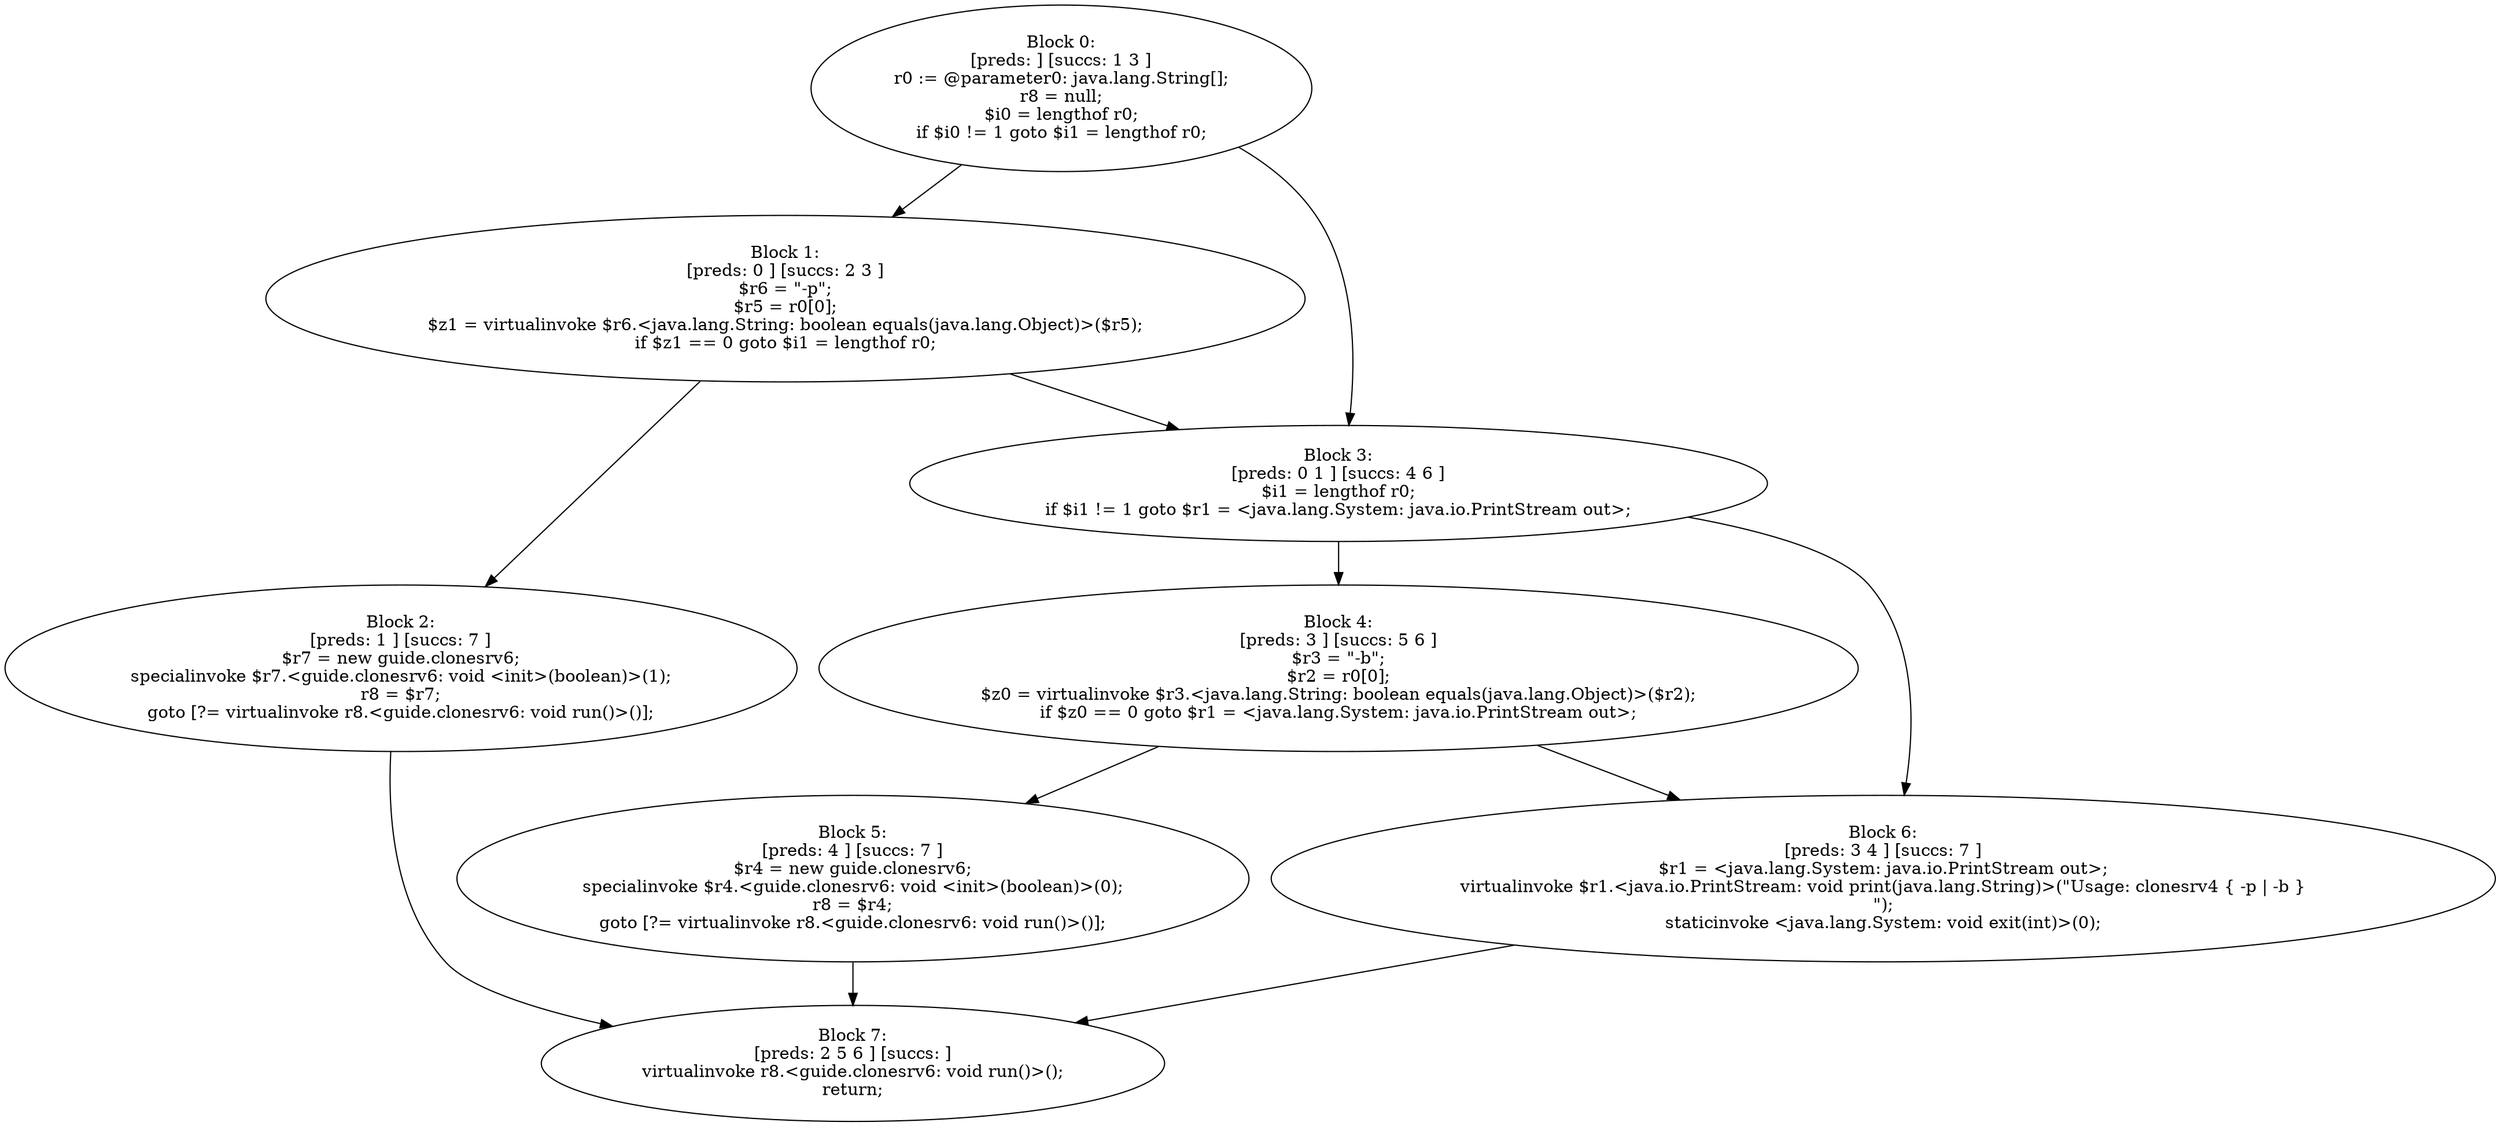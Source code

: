 digraph "unitGraph" {
    "Block 0:
[preds: ] [succs: 1 3 ]
r0 := @parameter0: java.lang.String[];
r8 = null;
$i0 = lengthof r0;
if $i0 != 1 goto $i1 = lengthof r0;
"
    "Block 1:
[preds: 0 ] [succs: 2 3 ]
$r6 = \"-p\";
$r5 = r0[0];
$z1 = virtualinvoke $r6.<java.lang.String: boolean equals(java.lang.Object)>($r5);
if $z1 == 0 goto $i1 = lengthof r0;
"
    "Block 2:
[preds: 1 ] [succs: 7 ]
$r7 = new guide.clonesrv6;
specialinvoke $r7.<guide.clonesrv6: void <init>(boolean)>(1);
r8 = $r7;
goto [?= virtualinvoke r8.<guide.clonesrv6: void run()>()];
"
    "Block 3:
[preds: 0 1 ] [succs: 4 6 ]
$i1 = lengthof r0;
if $i1 != 1 goto $r1 = <java.lang.System: java.io.PrintStream out>;
"
    "Block 4:
[preds: 3 ] [succs: 5 6 ]
$r3 = \"-b\";
$r2 = r0[0];
$z0 = virtualinvoke $r3.<java.lang.String: boolean equals(java.lang.Object)>($r2);
if $z0 == 0 goto $r1 = <java.lang.System: java.io.PrintStream out>;
"
    "Block 5:
[preds: 4 ] [succs: 7 ]
$r4 = new guide.clonesrv6;
specialinvoke $r4.<guide.clonesrv6: void <init>(boolean)>(0);
r8 = $r4;
goto [?= virtualinvoke r8.<guide.clonesrv6: void run()>()];
"
    "Block 6:
[preds: 3 4 ] [succs: 7 ]
$r1 = <java.lang.System: java.io.PrintStream out>;
virtualinvoke $r1.<java.io.PrintStream: void print(java.lang.String)>(\"Usage: clonesrv4 { -p | -b }\n\");
staticinvoke <java.lang.System: void exit(int)>(0);
"
    "Block 7:
[preds: 2 5 6 ] [succs: ]
virtualinvoke r8.<guide.clonesrv6: void run()>();
return;
"
    "Block 0:
[preds: ] [succs: 1 3 ]
r0 := @parameter0: java.lang.String[];
r8 = null;
$i0 = lengthof r0;
if $i0 != 1 goto $i1 = lengthof r0;
"->"Block 1:
[preds: 0 ] [succs: 2 3 ]
$r6 = \"-p\";
$r5 = r0[0];
$z1 = virtualinvoke $r6.<java.lang.String: boolean equals(java.lang.Object)>($r5);
if $z1 == 0 goto $i1 = lengthof r0;
";
    "Block 0:
[preds: ] [succs: 1 3 ]
r0 := @parameter0: java.lang.String[];
r8 = null;
$i0 = lengthof r0;
if $i0 != 1 goto $i1 = lengthof r0;
"->"Block 3:
[preds: 0 1 ] [succs: 4 6 ]
$i1 = lengthof r0;
if $i1 != 1 goto $r1 = <java.lang.System: java.io.PrintStream out>;
";
    "Block 1:
[preds: 0 ] [succs: 2 3 ]
$r6 = \"-p\";
$r5 = r0[0];
$z1 = virtualinvoke $r6.<java.lang.String: boolean equals(java.lang.Object)>($r5);
if $z1 == 0 goto $i1 = lengthof r0;
"->"Block 2:
[preds: 1 ] [succs: 7 ]
$r7 = new guide.clonesrv6;
specialinvoke $r7.<guide.clonesrv6: void <init>(boolean)>(1);
r8 = $r7;
goto [?= virtualinvoke r8.<guide.clonesrv6: void run()>()];
";
    "Block 1:
[preds: 0 ] [succs: 2 3 ]
$r6 = \"-p\";
$r5 = r0[0];
$z1 = virtualinvoke $r6.<java.lang.String: boolean equals(java.lang.Object)>($r5);
if $z1 == 0 goto $i1 = lengthof r0;
"->"Block 3:
[preds: 0 1 ] [succs: 4 6 ]
$i1 = lengthof r0;
if $i1 != 1 goto $r1 = <java.lang.System: java.io.PrintStream out>;
";
    "Block 2:
[preds: 1 ] [succs: 7 ]
$r7 = new guide.clonesrv6;
specialinvoke $r7.<guide.clonesrv6: void <init>(boolean)>(1);
r8 = $r7;
goto [?= virtualinvoke r8.<guide.clonesrv6: void run()>()];
"->"Block 7:
[preds: 2 5 6 ] [succs: ]
virtualinvoke r8.<guide.clonesrv6: void run()>();
return;
";
    "Block 3:
[preds: 0 1 ] [succs: 4 6 ]
$i1 = lengthof r0;
if $i1 != 1 goto $r1 = <java.lang.System: java.io.PrintStream out>;
"->"Block 4:
[preds: 3 ] [succs: 5 6 ]
$r3 = \"-b\";
$r2 = r0[0];
$z0 = virtualinvoke $r3.<java.lang.String: boolean equals(java.lang.Object)>($r2);
if $z0 == 0 goto $r1 = <java.lang.System: java.io.PrintStream out>;
";
    "Block 3:
[preds: 0 1 ] [succs: 4 6 ]
$i1 = lengthof r0;
if $i1 != 1 goto $r1 = <java.lang.System: java.io.PrintStream out>;
"->"Block 6:
[preds: 3 4 ] [succs: 7 ]
$r1 = <java.lang.System: java.io.PrintStream out>;
virtualinvoke $r1.<java.io.PrintStream: void print(java.lang.String)>(\"Usage: clonesrv4 { -p | -b }\n\");
staticinvoke <java.lang.System: void exit(int)>(0);
";
    "Block 4:
[preds: 3 ] [succs: 5 6 ]
$r3 = \"-b\";
$r2 = r0[0];
$z0 = virtualinvoke $r3.<java.lang.String: boolean equals(java.lang.Object)>($r2);
if $z0 == 0 goto $r1 = <java.lang.System: java.io.PrintStream out>;
"->"Block 5:
[preds: 4 ] [succs: 7 ]
$r4 = new guide.clonesrv6;
specialinvoke $r4.<guide.clonesrv6: void <init>(boolean)>(0);
r8 = $r4;
goto [?= virtualinvoke r8.<guide.clonesrv6: void run()>()];
";
    "Block 4:
[preds: 3 ] [succs: 5 6 ]
$r3 = \"-b\";
$r2 = r0[0];
$z0 = virtualinvoke $r3.<java.lang.String: boolean equals(java.lang.Object)>($r2);
if $z0 == 0 goto $r1 = <java.lang.System: java.io.PrintStream out>;
"->"Block 6:
[preds: 3 4 ] [succs: 7 ]
$r1 = <java.lang.System: java.io.PrintStream out>;
virtualinvoke $r1.<java.io.PrintStream: void print(java.lang.String)>(\"Usage: clonesrv4 { -p | -b }\n\");
staticinvoke <java.lang.System: void exit(int)>(0);
";
    "Block 5:
[preds: 4 ] [succs: 7 ]
$r4 = new guide.clonesrv6;
specialinvoke $r4.<guide.clonesrv6: void <init>(boolean)>(0);
r8 = $r4;
goto [?= virtualinvoke r8.<guide.clonesrv6: void run()>()];
"->"Block 7:
[preds: 2 5 6 ] [succs: ]
virtualinvoke r8.<guide.clonesrv6: void run()>();
return;
";
    "Block 6:
[preds: 3 4 ] [succs: 7 ]
$r1 = <java.lang.System: java.io.PrintStream out>;
virtualinvoke $r1.<java.io.PrintStream: void print(java.lang.String)>(\"Usage: clonesrv4 { -p | -b }\n\");
staticinvoke <java.lang.System: void exit(int)>(0);
"->"Block 7:
[preds: 2 5 6 ] [succs: ]
virtualinvoke r8.<guide.clonesrv6: void run()>();
return;
";
}
